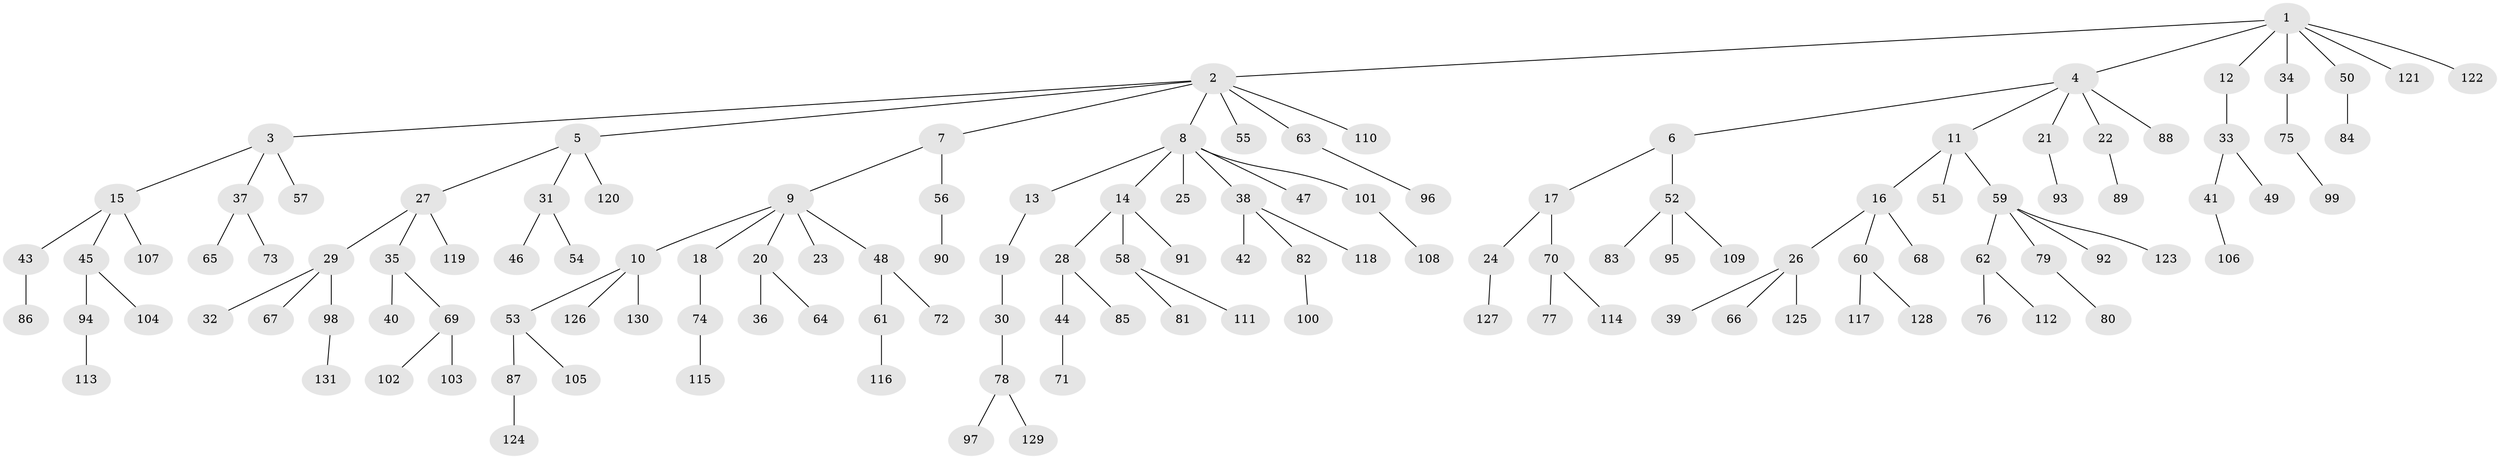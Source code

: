 // coarse degree distribution, {13: 0.015384615384615385, 4: 0.046153846153846156, 7: 0.015384615384615385, 2: 0.26153846153846155, 5: 0.015384615384615385, 6: 0.015384615384615385, 3: 0.07692307692307693, 1: 0.5538461538461539}
// Generated by graph-tools (version 1.1) at 2025/19/03/04/25 18:19:09]
// undirected, 131 vertices, 130 edges
graph export_dot {
graph [start="1"]
  node [color=gray90,style=filled];
  1;
  2;
  3;
  4;
  5;
  6;
  7;
  8;
  9;
  10;
  11;
  12;
  13;
  14;
  15;
  16;
  17;
  18;
  19;
  20;
  21;
  22;
  23;
  24;
  25;
  26;
  27;
  28;
  29;
  30;
  31;
  32;
  33;
  34;
  35;
  36;
  37;
  38;
  39;
  40;
  41;
  42;
  43;
  44;
  45;
  46;
  47;
  48;
  49;
  50;
  51;
  52;
  53;
  54;
  55;
  56;
  57;
  58;
  59;
  60;
  61;
  62;
  63;
  64;
  65;
  66;
  67;
  68;
  69;
  70;
  71;
  72;
  73;
  74;
  75;
  76;
  77;
  78;
  79;
  80;
  81;
  82;
  83;
  84;
  85;
  86;
  87;
  88;
  89;
  90;
  91;
  92;
  93;
  94;
  95;
  96;
  97;
  98;
  99;
  100;
  101;
  102;
  103;
  104;
  105;
  106;
  107;
  108;
  109;
  110;
  111;
  112;
  113;
  114;
  115;
  116;
  117;
  118;
  119;
  120;
  121;
  122;
  123;
  124;
  125;
  126;
  127;
  128;
  129;
  130;
  131;
  1 -- 2;
  1 -- 4;
  1 -- 12;
  1 -- 34;
  1 -- 50;
  1 -- 121;
  1 -- 122;
  2 -- 3;
  2 -- 5;
  2 -- 7;
  2 -- 8;
  2 -- 55;
  2 -- 63;
  2 -- 110;
  3 -- 15;
  3 -- 37;
  3 -- 57;
  4 -- 6;
  4 -- 11;
  4 -- 21;
  4 -- 22;
  4 -- 88;
  5 -- 27;
  5 -- 31;
  5 -- 120;
  6 -- 17;
  6 -- 52;
  7 -- 9;
  7 -- 56;
  8 -- 13;
  8 -- 14;
  8 -- 25;
  8 -- 38;
  8 -- 47;
  8 -- 101;
  9 -- 10;
  9 -- 18;
  9 -- 20;
  9 -- 23;
  9 -- 48;
  10 -- 53;
  10 -- 126;
  10 -- 130;
  11 -- 16;
  11 -- 51;
  11 -- 59;
  12 -- 33;
  13 -- 19;
  14 -- 28;
  14 -- 58;
  14 -- 91;
  15 -- 43;
  15 -- 45;
  15 -- 107;
  16 -- 26;
  16 -- 60;
  16 -- 68;
  17 -- 24;
  17 -- 70;
  18 -- 74;
  19 -- 30;
  20 -- 36;
  20 -- 64;
  21 -- 93;
  22 -- 89;
  24 -- 127;
  26 -- 39;
  26 -- 66;
  26 -- 125;
  27 -- 29;
  27 -- 35;
  27 -- 119;
  28 -- 44;
  28 -- 85;
  29 -- 32;
  29 -- 67;
  29 -- 98;
  30 -- 78;
  31 -- 46;
  31 -- 54;
  33 -- 41;
  33 -- 49;
  34 -- 75;
  35 -- 40;
  35 -- 69;
  37 -- 65;
  37 -- 73;
  38 -- 42;
  38 -- 82;
  38 -- 118;
  41 -- 106;
  43 -- 86;
  44 -- 71;
  45 -- 94;
  45 -- 104;
  48 -- 61;
  48 -- 72;
  50 -- 84;
  52 -- 83;
  52 -- 95;
  52 -- 109;
  53 -- 87;
  53 -- 105;
  56 -- 90;
  58 -- 81;
  58 -- 111;
  59 -- 62;
  59 -- 79;
  59 -- 92;
  59 -- 123;
  60 -- 117;
  60 -- 128;
  61 -- 116;
  62 -- 76;
  62 -- 112;
  63 -- 96;
  69 -- 102;
  69 -- 103;
  70 -- 77;
  70 -- 114;
  74 -- 115;
  75 -- 99;
  78 -- 97;
  78 -- 129;
  79 -- 80;
  82 -- 100;
  87 -- 124;
  94 -- 113;
  98 -- 131;
  101 -- 108;
}
